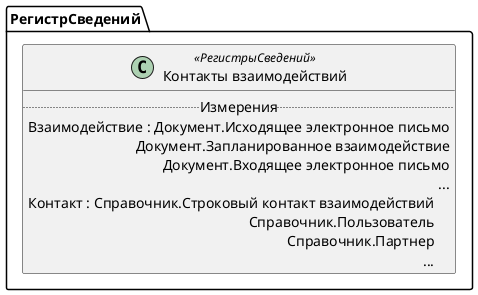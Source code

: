 ﻿@startuml КонтактыВзаимодействий
'!include templates.wsd
'..\include templates.wsd
class РегистрСведений.КонтактыВзаимодействий as "Контакты взаимодействий" <<РегистрыСведений>>
{
..Измерения..
Взаимодействие : Документ.Исходящее электронное письмо\rДокумент.Запланированное взаимодействие\rДокумент.Входящее электронное письмо\r...
Контакт : Справочник.Строковый контакт взаимодействий\rСправочник.Пользователь\rСправочник.Партнер\r...
}
@enduml
